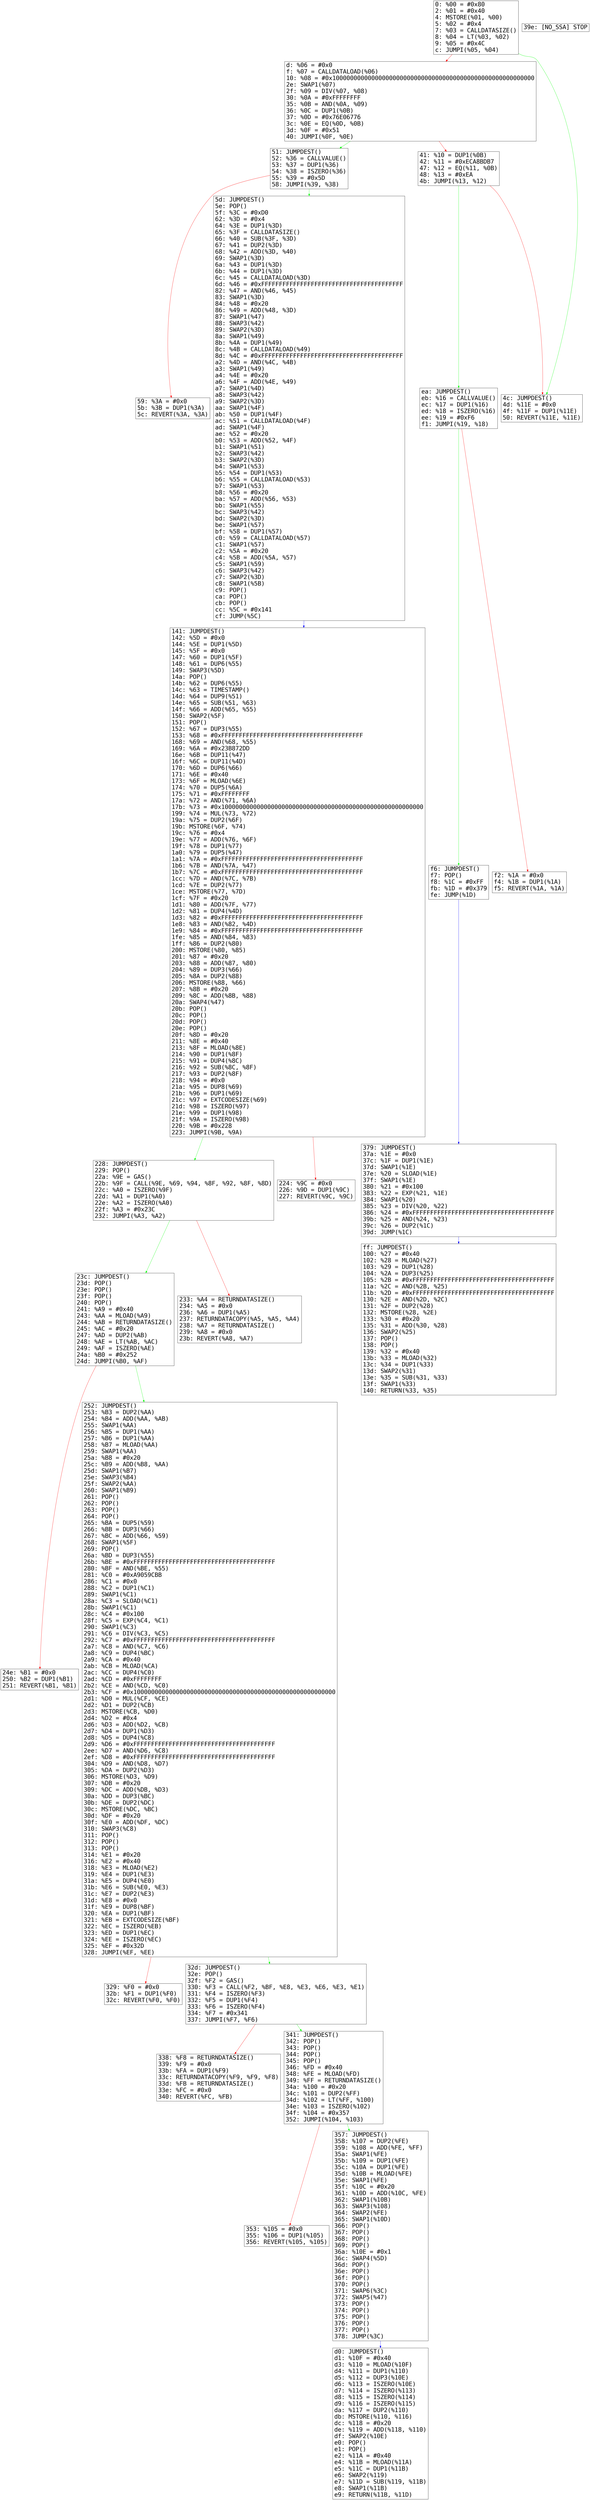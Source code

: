 digraph "graph.cfg.gv" {
	subgraph global {
		node [fontname=Courier fontsize=30.0 rank=same shape=box]
		block_0 [label="0: %00 = #0x80\l2: %01 = #0x40\l4: MSTORE(%01, %00)\l5: %02 = #0x4\l7: %03 = CALLDATASIZE()\l8: %04 = LT(%03, %02)\l9: %05 = #0x4C\lc: JUMPI(%05, %04)\l"]
		block_d [label="d: %06 = #0x0\lf: %07 = CALLDATALOAD(%06)\l10: %08 = #0x100000000000000000000000000000000000000000000000000000000\l2e: SWAP1(%07)\l2f: %09 = DIV(%07, %08)\l30: %0A = #0xFFFFFFFF\l35: %0B = AND(%0A, %09)\l36: %0C = DUP1(%0B)\l37: %0D = #0x76E06776\l3c: %0E = EQ(%0D, %0B)\l3d: %0F = #0x51\l40: JUMPI(%0F, %0E)\l"]
		block_41 [label="41: %10 = DUP1(%0B)\l42: %11 = #0xECA8BDB7\l47: %12 = EQ(%11, %0B)\l48: %13 = #0xEA\l4b: JUMPI(%13, %12)\l"]
		block_4c [label="4c: JUMPDEST()\l4d: %11E = #0x0\l4f: %11F = DUP1(%11E)\l50: REVERT(%11E, %11E)\l"]
		block_51 [label="51: JUMPDEST()\l52: %36 = CALLVALUE()\l53: %37 = DUP1(%36)\l54: %38 = ISZERO(%36)\l55: %39 = #0x5D\l58: JUMPI(%39, %38)\l"]
		block_59 [label="59: %3A = #0x0\l5b: %3B = DUP1(%3A)\l5c: REVERT(%3A, %3A)\l"]
		block_5d [label="5d: JUMPDEST()\l5e: POP()\l5f: %3C = #0xD0\l62: %3D = #0x4\l64: %3E = DUP1(%3D)\l65: %3F = CALLDATASIZE()\l66: %40 = SUB(%3F, %3D)\l67: %41 = DUP2(%3D)\l68: %42 = ADD(%3D, %40)\l69: SWAP1(%3D)\l6a: %43 = DUP1(%3D)\l6b: %44 = DUP1(%3D)\l6c: %45 = CALLDATALOAD(%3D)\l6d: %46 = #0xFFFFFFFFFFFFFFFFFFFFFFFFFFFFFFFFFFFFFFFF\l82: %47 = AND(%46, %45)\l83: SWAP1(%3D)\l84: %48 = #0x20\l86: %49 = ADD(%48, %3D)\l87: SWAP1(%47)\l88: SWAP3(%42)\l89: SWAP2(%3D)\l8a: SWAP1(%49)\l8b: %4A = DUP1(%49)\l8c: %4B = CALLDATALOAD(%49)\l8d: %4C = #0xFFFFFFFFFFFFFFFFFFFFFFFFFFFFFFFFFFFFFFFF\la2: %4D = AND(%4C, %4B)\la3: SWAP1(%49)\la4: %4E = #0x20\la6: %4F = ADD(%4E, %49)\la7: SWAP1(%4D)\la8: SWAP3(%42)\la9: SWAP2(%3D)\laa: SWAP1(%4F)\lab: %50 = DUP1(%4F)\lac: %51 = CALLDATALOAD(%4F)\lad: SWAP1(%4F)\lae: %52 = #0x20\lb0: %53 = ADD(%52, %4F)\lb1: SWAP1(%51)\lb2: SWAP3(%42)\lb3: SWAP2(%3D)\lb4: SWAP1(%53)\lb5: %54 = DUP1(%53)\lb6: %55 = CALLDATALOAD(%53)\lb7: SWAP1(%53)\lb8: %56 = #0x20\lba: %57 = ADD(%56, %53)\lbb: SWAP1(%55)\lbc: SWAP3(%42)\lbd: SWAP2(%3D)\lbe: SWAP1(%57)\lbf: %58 = DUP1(%57)\lc0: %59 = CALLDATALOAD(%57)\lc1: SWAP1(%57)\lc2: %5A = #0x20\lc4: %5B = ADD(%5A, %57)\lc5: SWAP1(%59)\lc6: SWAP3(%42)\lc7: SWAP2(%3D)\lc8: SWAP1(%5B)\lc9: POP()\lca: POP()\lcb: POP()\lcc: %5C = #0x141\lcf: JUMP(%5C)\l"]
		block_d0 [label="d0: JUMPDEST()\ld1: %10F = #0x40\ld3: %110 = MLOAD(%10F)\ld4: %111 = DUP1(%110)\ld5: %112 = DUP3(%10E)\ld6: %113 = ISZERO(%10E)\ld7: %114 = ISZERO(%113)\ld8: %115 = ISZERO(%114)\ld9: %116 = ISZERO(%115)\lda: %117 = DUP2(%110)\ldb: MSTORE(%110, %116)\ldc: %118 = #0x20\lde: %119 = ADD(%118, %110)\ldf: SWAP2(%10E)\le0: POP()\le1: POP()\le2: %11A = #0x40\le4: %11B = MLOAD(%11A)\le5: %11C = DUP1(%11B)\le6: SWAP2(%119)\le7: %11D = SUB(%119, %11B)\le8: SWAP1(%11B)\le9: RETURN(%11B, %11D)\l"]
		block_ea [label="ea: JUMPDEST()\leb: %16 = CALLVALUE()\lec: %17 = DUP1(%16)\led: %18 = ISZERO(%16)\lee: %19 = #0xF6\lf1: JUMPI(%19, %18)\l"]
		block_f2 [label="f2: %1A = #0x0\lf4: %1B = DUP1(%1A)\lf5: REVERT(%1A, %1A)\l"]
		block_f6 [label="f6: JUMPDEST()\lf7: POP()\lf8: %1C = #0xFF\lfb: %1D = #0x379\lfe: JUMP(%1D)\l"]
		block_ff [label="ff: JUMPDEST()\l100: %27 = #0x40\l102: %28 = MLOAD(%27)\l103: %29 = DUP1(%28)\l104: %2A = DUP3(%25)\l105: %2B = #0xFFFFFFFFFFFFFFFFFFFFFFFFFFFFFFFFFFFFFFFF\l11a: %2C = AND(%2B, %25)\l11b: %2D = #0xFFFFFFFFFFFFFFFFFFFFFFFFFFFFFFFFFFFFFFFF\l130: %2E = AND(%2D, %2C)\l131: %2F = DUP2(%28)\l132: MSTORE(%28, %2E)\l133: %30 = #0x20\l135: %31 = ADD(%30, %28)\l136: SWAP2(%25)\l137: POP()\l138: POP()\l139: %32 = #0x40\l13b: %33 = MLOAD(%32)\l13c: %34 = DUP1(%33)\l13d: SWAP2(%31)\l13e: %35 = SUB(%31, %33)\l13f: SWAP1(%33)\l140: RETURN(%33, %35)\l"]
		block_141 [label="141: JUMPDEST()\l142: %5D = #0x0\l144: %5E = DUP1(%5D)\l145: %5F = #0x0\l147: %60 = DUP1(%5F)\l148: %61 = DUP6(%55)\l149: SWAP3(%5D)\l14a: POP()\l14b: %62 = DUP6(%55)\l14c: %63 = TIMESTAMP()\l14d: %64 = DUP9(%51)\l14e: %65 = SUB(%51, %63)\l14f: %66 = ADD(%65, %55)\l150: SWAP2(%5F)\l151: POP()\l152: %67 = DUP3(%55)\l153: %68 = #0xFFFFFFFFFFFFFFFFFFFFFFFFFFFFFFFFFFFFFFFF\l168: %69 = AND(%68, %55)\l169: %6A = #0x23B872DD\l16e: %6B = DUP11(%47)\l16f: %6C = DUP11(%4D)\l170: %6D = DUP6(%66)\l171: %6E = #0x40\l173: %6F = MLOAD(%6E)\l174: %70 = DUP5(%6A)\l175: %71 = #0xFFFFFFFF\l17a: %72 = AND(%71, %6A)\l17b: %73 = #0x100000000000000000000000000000000000000000000000000000000\l199: %74 = MUL(%73, %72)\l19a: %75 = DUP2(%6F)\l19b: MSTORE(%6F, %74)\l19c: %76 = #0x4\l19e: %77 = ADD(%76, %6F)\l19f: %78 = DUP1(%77)\l1a0: %79 = DUP5(%47)\l1a1: %7A = #0xFFFFFFFFFFFFFFFFFFFFFFFFFFFFFFFFFFFFFFFF\l1b6: %7B = AND(%7A, %47)\l1b7: %7C = #0xFFFFFFFFFFFFFFFFFFFFFFFFFFFFFFFFFFFFFFFF\l1cc: %7D = AND(%7C, %7B)\l1cd: %7E = DUP2(%77)\l1ce: MSTORE(%77, %7D)\l1cf: %7F = #0x20\l1d1: %80 = ADD(%7F, %77)\l1d2: %81 = DUP4(%4D)\l1d3: %82 = #0xFFFFFFFFFFFFFFFFFFFFFFFFFFFFFFFFFFFFFFFF\l1e8: %83 = AND(%82, %4D)\l1e9: %84 = #0xFFFFFFFFFFFFFFFFFFFFFFFFFFFFFFFFFFFFFFFF\l1fe: %85 = AND(%84, %83)\l1ff: %86 = DUP2(%80)\l200: MSTORE(%80, %85)\l201: %87 = #0x20\l203: %88 = ADD(%87, %80)\l204: %89 = DUP3(%66)\l205: %8A = DUP2(%88)\l206: MSTORE(%88, %66)\l207: %8B = #0x20\l209: %8C = ADD(%8B, %88)\l20a: SWAP4(%47)\l20b: POP()\l20c: POP()\l20d: POP()\l20e: POP()\l20f: %8D = #0x20\l211: %8E = #0x40\l213: %8F = MLOAD(%8E)\l214: %90 = DUP1(%8F)\l215: %91 = DUP4(%8C)\l216: %92 = SUB(%8C, %8F)\l217: %93 = DUP2(%8F)\l218: %94 = #0x0\l21a: %95 = DUP8(%69)\l21b: %96 = DUP1(%69)\l21c: %97 = EXTCODESIZE(%69)\l21d: %98 = ISZERO(%97)\l21e: %99 = DUP1(%98)\l21f: %9A = ISZERO(%98)\l220: %9B = #0x228\l223: JUMPI(%9B, %9A)\l"]
		block_224 [label="224: %9C = #0x0\l226: %9D = DUP1(%9C)\l227: REVERT(%9C, %9C)\l"]
		block_228 [label="228: JUMPDEST()\l229: POP()\l22a: %9E = GAS()\l22b: %9F = CALL(%9E, %69, %94, %8F, %92, %8F, %8D)\l22c: %A0 = ISZERO(%9F)\l22d: %A1 = DUP1(%A0)\l22e: %A2 = ISZERO(%A0)\l22f: %A3 = #0x23C\l232: JUMPI(%A3, %A2)\l"]
		block_233 [label="233: %A4 = RETURNDATASIZE()\l234: %A5 = #0x0\l236: %A6 = DUP1(%A5)\l237: RETURNDATACOPY(%A5, %A5, %A4)\l238: %A7 = RETURNDATASIZE()\l239: %A8 = #0x0\l23b: REVERT(%A8, %A7)\l"]
		block_23c [label="23c: JUMPDEST()\l23d: POP()\l23e: POP()\l23f: POP()\l240: POP()\l241: %A9 = #0x40\l243: %AA = MLOAD(%A9)\l244: %AB = RETURNDATASIZE()\l245: %AC = #0x20\l247: %AD = DUP2(%AB)\l248: %AE = LT(%AB, %AC)\l249: %AF = ISZERO(%AE)\l24a: %B0 = #0x252\l24d: JUMPI(%B0, %AF)\l"]
		block_24e [label="24e: %B1 = #0x0\l250: %B2 = DUP1(%B1)\l251: REVERT(%B1, %B1)\l"]
		block_252 [label="252: JUMPDEST()\l253: %B3 = DUP2(%AA)\l254: %B4 = ADD(%AA, %AB)\l255: SWAP1(%AA)\l256: %B5 = DUP1(%AA)\l257: %B6 = DUP1(%AA)\l258: %B7 = MLOAD(%AA)\l259: SWAP1(%AA)\l25a: %B8 = #0x20\l25c: %B9 = ADD(%B8, %AA)\l25d: SWAP1(%B7)\l25e: SWAP3(%B4)\l25f: SWAP2(%AA)\l260: SWAP1(%B9)\l261: POP()\l262: POP()\l263: POP()\l264: POP()\l265: %BA = DUP5(%59)\l266: %BB = DUP3(%66)\l267: %BC = ADD(%66, %59)\l268: SWAP1(%5F)\l269: POP()\l26a: %BD = DUP3(%55)\l26b: %BE = #0xFFFFFFFFFFFFFFFFFFFFFFFFFFFFFFFFFFFFFFFF\l280: %BF = AND(%BE, %55)\l281: %C0 = #0xA9059CBB\l286: %C1 = #0x0\l288: %C2 = DUP1(%C1)\l289: SWAP1(%C1)\l28a: %C3 = SLOAD(%C1)\l28b: SWAP1(%C1)\l28c: %C4 = #0x100\l28f: %C5 = EXP(%C4, %C1)\l290: SWAP1(%C3)\l291: %C6 = DIV(%C3, %C5)\l292: %C7 = #0xFFFFFFFFFFFFFFFFFFFFFFFFFFFFFFFFFFFFFFFF\l2a7: %C8 = AND(%C7, %C6)\l2a8: %C9 = DUP4(%BC)\l2a9: %CA = #0x40\l2ab: %CB = MLOAD(%CA)\l2ac: %CC = DUP4(%C0)\l2ad: %CD = #0xFFFFFFFF\l2b2: %CE = AND(%CD, %C0)\l2b3: %CF = #0x100000000000000000000000000000000000000000000000000000000\l2d1: %D0 = MUL(%CF, %CE)\l2d2: %D1 = DUP2(%CB)\l2d3: MSTORE(%CB, %D0)\l2d4: %D2 = #0x4\l2d6: %D3 = ADD(%D2, %CB)\l2d7: %D4 = DUP1(%D3)\l2d8: %D5 = DUP4(%C8)\l2d9: %D6 = #0xFFFFFFFFFFFFFFFFFFFFFFFFFFFFFFFFFFFFFFFF\l2ee: %D7 = AND(%D6, %C8)\l2ef: %D8 = #0xFFFFFFFFFFFFFFFFFFFFFFFFFFFFFFFFFFFFFFFF\l304: %D9 = AND(%D8, %D7)\l305: %DA = DUP2(%D3)\l306: MSTORE(%D3, %D9)\l307: %DB = #0x20\l309: %DC = ADD(%DB, %D3)\l30a: %DD = DUP3(%BC)\l30b: %DE = DUP2(%DC)\l30c: MSTORE(%DC, %BC)\l30d: %DF = #0x20\l30f: %E0 = ADD(%DF, %DC)\l310: SWAP3(%C8)\l311: POP()\l312: POP()\l313: POP()\l314: %E1 = #0x20\l316: %E2 = #0x40\l318: %E3 = MLOAD(%E2)\l319: %E4 = DUP1(%E3)\l31a: %E5 = DUP4(%E0)\l31b: %E6 = SUB(%E0, %E3)\l31c: %E7 = DUP2(%E3)\l31d: %E8 = #0x0\l31f: %E9 = DUP8(%BF)\l320: %EA = DUP1(%BF)\l321: %EB = EXTCODESIZE(%BF)\l322: %EC = ISZERO(%EB)\l323: %ED = DUP1(%EC)\l324: %EE = ISZERO(%EC)\l325: %EF = #0x32D\l328: JUMPI(%EF, %EE)\l"]
		block_329 [label="329: %F0 = #0x0\l32b: %F1 = DUP1(%F0)\l32c: REVERT(%F0, %F0)\l"]
		block_32d [label="32d: JUMPDEST()\l32e: POP()\l32f: %F2 = GAS()\l330: %F3 = CALL(%F2, %BF, %E8, %E3, %E6, %E3, %E1)\l331: %F4 = ISZERO(%F3)\l332: %F5 = DUP1(%F4)\l333: %F6 = ISZERO(%F4)\l334: %F7 = #0x341\l337: JUMPI(%F7, %F6)\l"]
		block_338 [label="338: %F8 = RETURNDATASIZE()\l339: %F9 = #0x0\l33b: %FA = DUP1(%F9)\l33c: RETURNDATACOPY(%F9, %F9, %F8)\l33d: %FB = RETURNDATASIZE()\l33e: %FC = #0x0\l340: REVERT(%FC, %FB)\l"]
		block_341 [label="341: JUMPDEST()\l342: POP()\l343: POP()\l344: POP()\l345: POP()\l346: %FD = #0x40\l348: %FE = MLOAD(%FD)\l349: %FF = RETURNDATASIZE()\l34a: %100 = #0x20\l34c: %101 = DUP2(%FF)\l34d: %102 = LT(%FF, %100)\l34e: %103 = ISZERO(%102)\l34f: %104 = #0x357\l352: JUMPI(%104, %103)\l"]
		block_353 [label="353: %105 = #0x0\l355: %106 = DUP1(%105)\l356: REVERT(%105, %105)\l"]
		block_357 [label="357: JUMPDEST()\l358: %107 = DUP2(%FE)\l359: %108 = ADD(%FE, %FF)\l35a: SWAP1(%FE)\l35b: %109 = DUP1(%FE)\l35c: %10A = DUP1(%FE)\l35d: %10B = MLOAD(%FE)\l35e: SWAP1(%FE)\l35f: %10C = #0x20\l361: %10D = ADD(%10C, %FE)\l362: SWAP1(%10B)\l363: SWAP3(%108)\l364: SWAP2(%FE)\l365: SWAP1(%10D)\l366: POP()\l367: POP()\l368: POP()\l369: POP()\l36a: %10E = #0x1\l36c: SWAP4(%5D)\l36d: POP()\l36e: POP()\l36f: POP()\l370: POP()\l371: SWAP6(%3C)\l372: SWAP5(%47)\l373: POP()\l374: POP()\l375: POP()\l376: POP()\l377: POP()\l378: JUMP(%3C)\l"]
		block_379 [label="379: JUMPDEST()\l37a: %1E = #0x0\l37c: %1F = DUP1(%1E)\l37d: SWAP1(%1E)\l37e: %20 = SLOAD(%1E)\l37f: SWAP1(%1E)\l380: %21 = #0x100\l383: %22 = EXP(%21, %1E)\l384: SWAP1(%20)\l385: %23 = DIV(%20, %22)\l386: %24 = #0xFFFFFFFFFFFFFFFFFFFFFFFFFFFFFFFFFFFFFFFF\l39b: %25 = AND(%24, %23)\l39c: %26 = DUP2(%1C)\l39d: JUMP(%1C)\l"]
		block_39e [label="39e: [NO_SSA] STOP\l"]
	}
	block_d -> block_41 [color=red]
	block_23c -> block_252 [color=green]
	block_252 -> block_329 [color=red]
	block_32d -> block_341 [color=green]
	block_32d -> block_338 [color=red]
	block_d -> block_51 [color=green]
	block_252 -> block_32d [color=green]
	block_23c -> block_24e [color=red]
	block_51 -> block_59 [color=red]
	block_141 -> block_228 [color=green]
	block_ea -> block_f2 [color=red]
	block_379 -> block_ff [color=blue]
	block_41 -> block_4c [color=red]
	block_ea -> block_f6 [color=green]
	block_341 -> block_357 [color=green]
	block_0 -> block_d [color=red]
	block_228 -> block_233 [color=red]
	block_5d -> block_141 [color=blue]
	block_141 -> block_224 [color=red]
	block_341 -> block_353 [color=red]
	block_f6 -> block_379 [color=blue]
	block_228 -> block_23c [color=green]
	block_0 -> block_4c [color=green]
	block_357 -> block_d0 [color=blue]
	block_51 -> block_5d [color=green]
	block_41 -> block_ea [color=green]
}
